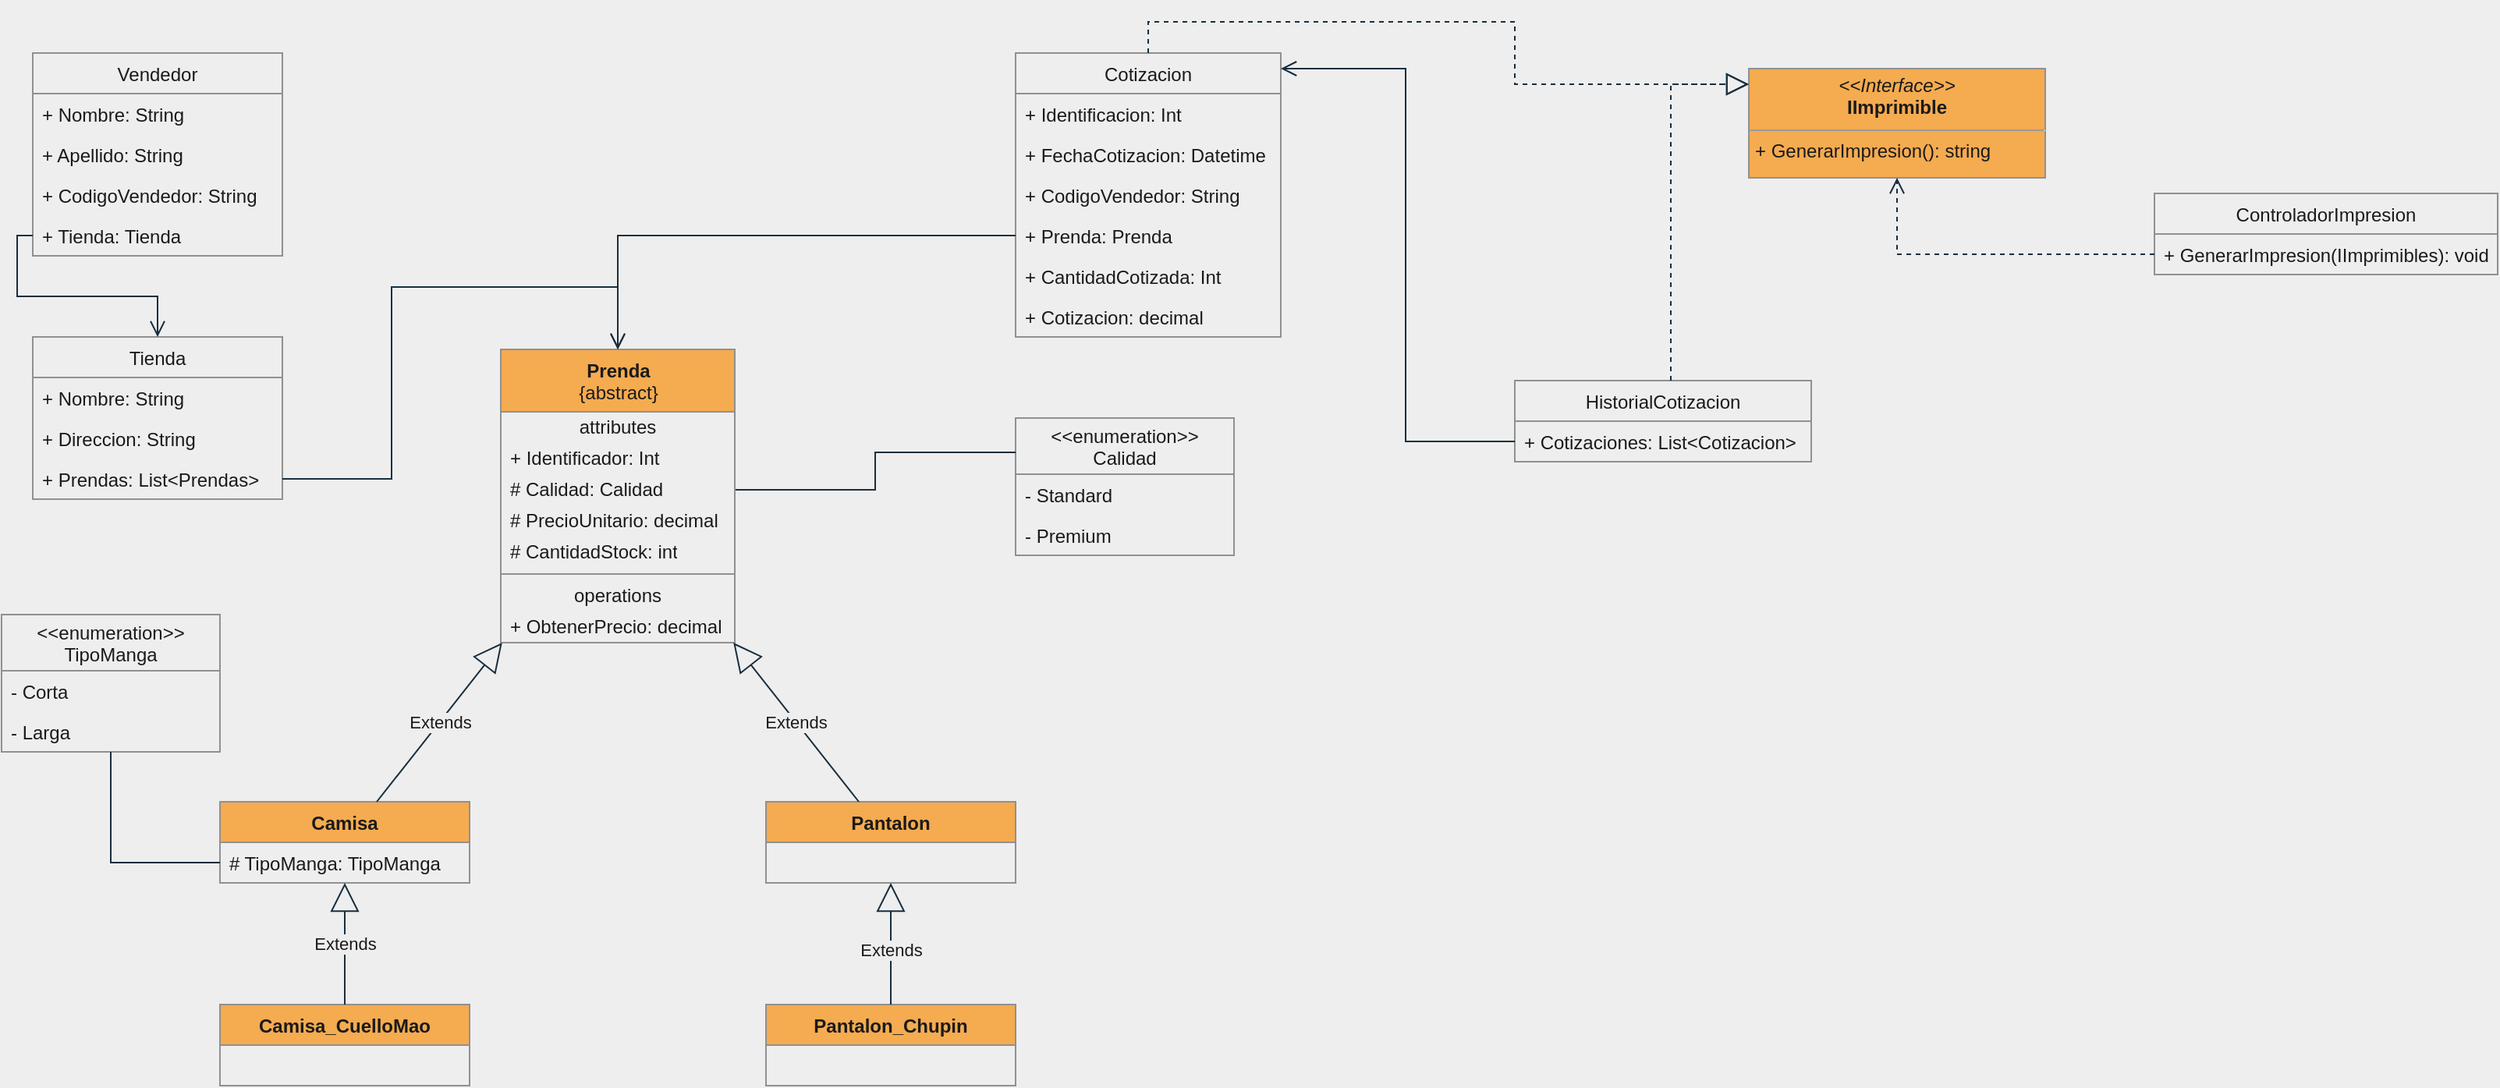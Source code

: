 <mxfile version="20.0.3" type="github">
  <diagram name="Page-1" id="c4acf3e9-155e-7222-9cf6-157b1a14988f">
    <mxGraphModel dx="1422" dy="762" grid="1" gridSize="10" guides="1" tooltips="1" connect="1" arrows="1" fold="1" page="1" pageScale="1" pageWidth="850" pageHeight="1100" background="#EEEEEE" math="0" shadow="0">
      <root>
        <mxCell id="0" />
        <mxCell id="1" parent="0" />
        <mxCell id="P6olf1xMX7x4DSoyxQ6s-1" value="Vendedor" style="swimlane;fontStyle=0;childLayout=stackLayout;horizontal=1;startSize=26;fillColor=none;horizontalStack=0;resizeParent=1;resizeParentMax=0;resizeLast=0;collapsible=1;marginBottom=0;strokeColor=#909090;fontColor=#1A1A1A;" parent="1" vertex="1">
          <mxGeometry x="40" y="40" width="160" height="130" as="geometry" />
        </mxCell>
        <mxCell id="P6olf1xMX7x4DSoyxQ6s-2" value="+ Nombre: String" style="text;strokeColor=none;fillColor=none;align=left;verticalAlign=top;spacingLeft=4;spacingRight=4;overflow=hidden;rotatable=0;points=[[0,0.5],[1,0.5]];portConstraint=eastwest;fontColor=#1A1A1A;" parent="P6olf1xMX7x4DSoyxQ6s-1" vertex="1">
          <mxGeometry y="26" width="160" height="26" as="geometry" />
        </mxCell>
        <mxCell id="P6olf1xMX7x4DSoyxQ6s-3" value="+ Apellido: String" style="text;strokeColor=none;fillColor=none;align=left;verticalAlign=top;spacingLeft=4;spacingRight=4;overflow=hidden;rotatable=0;points=[[0,0.5],[1,0.5]];portConstraint=eastwest;fontColor=#1A1A1A;" parent="P6olf1xMX7x4DSoyxQ6s-1" vertex="1">
          <mxGeometry y="52" width="160" height="26" as="geometry" />
        </mxCell>
        <mxCell id="P6olf1xMX7x4DSoyxQ6s-4" value="+ CodigoVendedor: String" style="text;strokeColor=none;fillColor=none;align=left;verticalAlign=top;spacingLeft=4;spacingRight=4;overflow=hidden;rotatable=0;points=[[0,0.5],[1,0.5]];portConstraint=eastwest;fontColor=#1A1A1A;" parent="P6olf1xMX7x4DSoyxQ6s-1" vertex="1">
          <mxGeometry y="78" width="160" height="26" as="geometry" />
        </mxCell>
        <mxCell id="P6olf1xMX7x4DSoyxQ6s-18" value="+ Tienda: Tienda" style="text;strokeColor=none;fillColor=none;align=left;verticalAlign=top;spacingLeft=4;spacingRight=4;overflow=hidden;rotatable=0;points=[[0,0.5],[1,0.5]];portConstraint=eastwest;fontColor=#1A1A1A;" parent="P6olf1xMX7x4DSoyxQ6s-1" vertex="1">
          <mxGeometry y="104" width="160" height="26" as="geometry" />
        </mxCell>
        <mxCell id="P6olf1xMX7x4DSoyxQ6s-5" value="Cotizacion" style="swimlane;fontStyle=0;childLayout=stackLayout;horizontal=1;startSize=26;fillColor=none;horizontalStack=0;resizeParent=1;resizeParentMax=0;resizeLast=0;collapsible=1;marginBottom=0;strokeColor=#909090;fontColor=#1A1A1A;" parent="1" vertex="1">
          <mxGeometry x="670" y="40" width="170" height="182" as="geometry">
            <mxRectangle x="480" y="40" width="100" height="30" as="alternateBounds" />
          </mxGeometry>
        </mxCell>
        <mxCell id="P6olf1xMX7x4DSoyxQ6s-6" value="+ Identificacion: Int&#xa;" style="text;strokeColor=none;fillColor=none;align=left;verticalAlign=top;spacingLeft=4;spacingRight=4;overflow=hidden;rotatable=0;points=[[0,0.5],[1,0.5]];portConstraint=eastwest;fontColor=#1A1A1A;" parent="P6olf1xMX7x4DSoyxQ6s-5" vertex="1">
          <mxGeometry y="26" width="170" height="26" as="geometry" />
        </mxCell>
        <mxCell id="P6olf1xMX7x4DSoyxQ6s-7" value="+ FechaCotizacion: Datetime" style="text;strokeColor=none;fillColor=none;align=left;verticalAlign=top;spacingLeft=4;spacingRight=4;overflow=hidden;rotatable=0;points=[[0,0.5],[1,0.5]];portConstraint=eastwest;fontColor=#1A1A1A;" parent="P6olf1xMX7x4DSoyxQ6s-5" vertex="1">
          <mxGeometry y="52" width="170" height="26" as="geometry" />
        </mxCell>
        <mxCell id="P6olf1xMX7x4DSoyxQ6s-8" value="+ CodigoVendedor: String" style="text;strokeColor=none;fillColor=none;align=left;verticalAlign=top;spacingLeft=4;spacingRight=4;overflow=hidden;rotatable=0;points=[[0,0.5],[1,0.5]];portConstraint=eastwest;fontColor=#1A1A1A;" parent="P6olf1xMX7x4DSoyxQ6s-5" vertex="1">
          <mxGeometry y="78" width="170" height="26" as="geometry" />
        </mxCell>
        <mxCell id="P6olf1xMX7x4DSoyxQ6s-11" value="+ Prenda: Prenda" style="text;strokeColor=none;fillColor=none;align=left;verticalAlign=top;spacingLeft=4;spacingRight=4;overflow=hidden;rotatable=0;points=[[0,0.5],[1,0.5]];portConstraint=eastwest;fontColor=#1A1A1A;" parent="P6olf1xMX7x4DSoyxQ6s-5" vertex="1">
          <mxGeometry y="104" width="170" height="26" as="geometry" />
        </mxCell>
        <mxCell id="P6olf1xMX7x4DSoyxQ6s-12" value="+ CantidadCotizada: Int" style="text;strokeColor=none;fillColor=none;align=left;verticalAlign=top;spacingLeft=4;spacingRight=4;overflow=hidden;rotatable=0;points=[[0,0.5],[1,0.5]];portConstraint=eastwest;fontColor=#1A1A1A;" parent="P6olf1xMX7x4DSoyxQ6s-5" vertex="1">
          <mxGeometry y="130" width="170" height="26" as="geometry" />
        </mxCell>
        <mxCell id="P6olf1xMX7x4DSoyxQ6s-13" value="+ Cotizacion: decimal" style="text;strokeColor=none;fillColor=none;align=left;verticalAlign=top;spacingLeft=4;spacingRight=4;overflow=hidden;rotatable=0;points=[[0,0.5],[1,0.5]];portConstraint=eastwest;fontColor=#1A1A1A;" parent="P6olf1xMX7x4DSoyxQ6s-5" vertex="1">
          <mxGeometry y="156" width="170" height="26" as="geometry" />
        </mxCell>
        <mxCell id="P6olf1xMX7x4DSoyxQ6s-14" value="Tienda" style="swimlane;fontStyle=0;childLayout=stackLayout;horizontal=1;startSize=26;fillColor=none;horizontalStack=0;resizeParent=1;resizeParentMax=0;resizeLast=0;collapsible=1;marginBottom=0;strokeColor=#909090;fontColor=#1A1A1A;" parent="1" vertex="1">
          <mxGeometry x="40" y="222" width="160" height="104" as="geometry" />
        </mxCell>
        <mxCell id="P6olf1xMX7x4DSoyxQ6s-15" value="+ Nombre: String" style="text;strokeColor=none;fillColor=none;align=left;verticalAlign=top;spacingLeft=4;spacingRight=4;overflow=hidden;rotatable=0;points=[[0,0.5],[1,0.5]];portConstraint=eastwest;fontColor=#1A1A1A;" parent="P6olf1xMX7x4DSoyxQ6s-14" vertex="1">
          <mxGeometry y="26" width="160" height="26" as="geometry" />
        </mxCell>
        <mxCell id="P6olf1xMX7x4DSoyxQ6s-16" value="+ Direccion: String" style="text;strokeColor=none;fillColor=none;align=left;verticalAlign=top;spacingLeft=4;spacingRight=4;overflow=hidden;rotatable=0;points=[[0,0.5],[1,0.5]];portConstraint=eastwest;fontColor=#1A1A1A;" parent="P6olf1xMX7x4DSoyxQ6s-14" vertex="1">
          <mxGeometry y="52" width="160" height="26" as="geometry" />
        </mxCell>
        <mxCell id="P6olf1xMX7x4DSoyxQ6s-17" value="+ Prendas: List&lt;Prendas&gt;" style="text;strokeColor=none;fillColor=none;align=left;verticalAlign=top;spacingLeft=4;spacingRight=4;overflow=hidden;rotatable=0;points=[[0,0.5],[1,0.5]];portConstraint=eastwest;fontColor=#1A1A1A;" parent="P6olf1xMX7x4DSoyxQ6s-14" vertex="1">
          <mxGeometry y="78" width="160" height="26" as="geometry" />
        </mxCell>
        <mxCell id="P6olf1xMX7x4DSoyxQ6s-26" value="&lt;&lt;enumeration&gt;&gt;&#xa;Calidad" style="swimlane;fontStyle=0;childLayout=stackLayout;horizontal=1;startSize=36;fillColor=none;horizontalStack=0;resizeParent=1;resizeParentMax=0;resizeLast=0;collapsible=1;marginBottom=0;strokeColor=#909090;fontColor=#1A1A1A;" parent="1" vertex="1">
          <mxGeometry x="670" y="274" width="140" height="88" as="geometry" />
        </mxCell>
        <mxCell id="P6olf1xMX7x4DSoyxQ6s-27" value="- Standard" style="text;strokeColor=none;fillColor=none;align=left;verticalAlign=top;spacingLeft=4;spacingRight=4;overflow=hidden;rotatable=0;points=[[0,0.5],[1,0.5]];portConstraint=eastwest;fontColor=#1A1A1A;" parent="P6olf1xMX7x4DSoyxQ6s-26" vertex="1">
          <mxGeometry y="36" width="140" height="26" as="geometry" />
        </mxCell>
        <mxCell id="P6olf1xMX7x4DSoyxQ6s-28" value="- Premium" style="text;strokeColor=none;fillColor=none;align=left;verticalAlign=top;spacingLeft=4;spacingRight=4;overflow=hidden;rotatable=0;points=[[0,0.5],[1,0.5]];portConstraint=eastwest;fontColor=#1A1A1A;" parent="P6olf1xMX7x4DSoyxQ6s-26" vertex="1">
          <mxGeometry y="62" width="140" height="26" as="geometry" />
        </mxCell>
        <mxCell id="P6olf1xMX7x4DSoyxQ6s-33" style="edgeStyle=orthogonalEdgeStyle;rounded=0;orthogonalLoop=1;jettySize=auto;html=1;entryX=0;entryY=0.25;entryDx=0;entryDy=0;endArrow=none;endFill=0;labelBackgroundColor=#EEEEEE;strokeColor=#182E3E;fontColor=#1A1A1A;" parent="1" source="d8b3vOoTN7vGxQ_mSlxQ-3" target="P6olf1xMX7x4DSoyxQ6s-26" edge="1">
          <mxGeometry relative="1" as="geometry">
            <mxPoint x="510" y="239" as="sourcePoint" />
          </mxGeometry>
        </mxCell>
        <mxCell id="d8b3vOoTN7vGxQ_mSlxQ-1" value="&lt;b&gt;Prenda&lt;/b&gt;&lt;br&gt;{abstract}" style="swimlane;fontStyle=0;align=center;verticalAlign=top;childLayout=stackLayout;horizontal=1;startSize=40;horizontalStack=0;resizeParent=1;resizeParentMax=0;resizeLast=0;collapsible=0;marginBottom=0;html=1;fillColor=#F5AB50;strokeColor=#909090;fontColor=#1A1A1A;" parent="1" vertex="1">
          <mxGeometry x="340" y="230" width="150" height="188" as="geometry" />
        </mxCell>
        <mxCell id="d8b3vOoTN7vGxQ_mSlxQ-2" value="attributes" style="text;html=1;strokeColor=none;fillColor=none;align=center;verticalAlign=middle;spacingLeft=4;spacingRight=4;overflow=hidden;rotatable=0;points=[[0,0.5],[1,0.5]];portConstraint=eastwest;fontColor=#1A1A1A;" parent="d8b3vOoTN7vGxQ_mSlxQ-1" vertex="1">
          <mxGeometry y="40" width="150" height="20" as="geometry" />
        </mxCell>
        <mxCell id="d8b3vOoTN7vGxQ_mSlxQ-9" value="+ Identificador: Int" style="text;html=1;strokeColor=none;fillColor=none;align=left;verticalAlign=middle;spacingLeft=4;spacingRight=4;overflow=hidden;rotatable=0;points=[[0,0.5],[1,0.5]];portConstraint=eastwest;fontColor=#1A1A1A;" parent="d8b3vOoTN7vGxQ_mSlxQ-1" vertex="1">
          <mxGeometry y="60" width="150" height="20" as="geometry" />
        </mxCell>
        <mxCell id="d8b3vOoTN7vGxQ_mSlxQ-3" value="# Calidad: Calidad" style="text;html=1;strokeColor=none;fillColor=none;align=left;verticalAlign=middle;spacingLeft=4;spacingRight=4;overflow=hidden;rotatable=0;points=[[0,0.5],[1,0.5]];portConstraint=eastwest;fontColor=#1A1A1A;" parent="d8b3vOoTN7vGxQ_mSlxQ-1" vertex="1">
          <mxGeometry y="80" width="150" height="20" as="geometry" />
        </mxCell>
        <mxCell id="d8b3vOoTN7vGxQ_mSlxQ-10" value="# PrecioUnitario: decimal" style="text;html=1;strokeColor=none;fillColor=none;align=left;verticalAlign=middle;spacingLeft=4;spacingRight=4;overflow=hidden;rotatable=0;points=[[0,0.5],[1,0.5]];portConstraint=eastwest;fontColor=#1A1A1A;" parent="d8b3vOoTN7vGxQ_mSlxQ-1" vertex="1">
          <mxGeometry y="100" width="150" height="20" as="geometry" />
        </mxCell>
        <mxCell id="d8b3vOoTN7vGxQ_mSlxQ-11" value="# CantidadStock: int" style="text;html=1;strokeColor=none;fillColor=none;align=left;verticalAlign=middle;spacingLeft=4;spacingRight=4;overflow=hidden;rotatable=0;points=[[0,0.5],[1,0.5]];portConstraint=eastwest;fontColor=#1A1A1A;" parent="d8b3vOoTN7vGxQ_mSlxQ-1" vertex="1">
          <mxGeometry y="120" width="150" height="20" as="geometry" />
        </mxCell>
        <mxCell id="d8b3vOoTN7vGxQ_mSlxQ-6" value="" style="line;strokeWidth=1;fillColor=none;align=left;verticalAlign=middle;spacingTop=-1;spacingLeft=3;spacingRight=3;rotatable=0;labelPosition=right;points=[];portConstraint=eastwest;labelBackgroundColor=#EEEEEE;strokeColor=#909090;fontColor=#1A1A1A;" parent="d8b3vOoTN7vGxQ_mSlxQ-1" vertex="1">
          <mxGeometry y="140" width="150" height="8" as="geometry" />
        </mxCell>
        <mxCell id="d8b3vOoTN7vGxQ_mSlxQ-7" value="operations" style="text;html=1;strokeColor=none;fillColor=none;align=center;verticalAlign=middle;spacingLeft=4;spacingRight=4;overflow=hidden;rotatable=0;points=[[0,0.5],[1,0.5]];portConstraint=eastwest;fontColor=#1A1A1A;" parent="d8b3vOoTN7vGxQ_mSlxQ-1" vertex="1">
          <mxGeometry y="148" width="150" height="20" as="geometry" />
        </mxCell>
        <mxCell id="d8b3vOoTN7vGxQ_mSlxQ-8" value="+ ObtenerPrecio: decimal" style="text;html=1;strokeColor=none;fillColor=none;align=left;verticalAlign=middle;spacingLeft=4;spacingRight=4;overflow=hidden;rotatable=0;points=[[0,0.5],[1,0.5]];portConstraint=eastwest;fontColor=#1A1A1A;" parent="d8b3vOoTN7vGxQ_mSlxQ-1" vertex="1">
          <mxGeometry y="168" width="150" height="20" as="geometry" />
        </mxCell>
        <mxCell id="d8b3vOoTN7vGxQ_mSlxQ-13" value="Camisa" style="swimlane;fontStyle=1;align=center;verticalAlign=top;childLayout=stackLayout;horizontal=1;startSize=26;horizontalStack=0;resizeParent=1;resizeParentMax=0;resizeLast=0;collapsible=1;marginBottom=0;fillColor=#F5AB50;strokeColor=#909090;fontColor=#1A1A1A;" parent="1" vertex="1">
          <mxGeometry x="160" y="520" width="160" height="52" as="geometry" />
        </mxCell>
        <mxCell id="d8b3vOoTN7vGxQ_mSlxQ-14" value="# TipoManga: TipoManga" style="text;strokeColor=none;fillColor=none;align=left;verticalAlign=top;spacingLeft=4;spacingRight=4;overflow=hidden;rotatable=0;points=[[0,0.5],[1,0.5]];portConstraint=eastwest;fontColor=#1A1A1A;" parent="d8b3vOoTN7vGxQ_mSlxQ-13" vertex="1">
          <mxGeometry y="26" width="160" height="26" as="geometry" />
        </mxCell>
        <mxCell id="d8b3vOoTN7vGxQ_mSlxQ-19" value="Pantalon" style="swimlane;fontStyle=1;align=center;verticalAlign=top;childLayout=stackLayout;horizontal=1;startSize=26;horizontalStack=0;resizeParent=1;resizeParentMax=0;resizeLast=0;collapsible=1;marginBottom=0;fillColor=#F5AB50;strokeColor=#909090;fontColor=#1A1A1A;" parent="1" vertex="1">
          <mxGeometry x="510" y="520" width="160" height="52" as="geometry" />
        </mxCell>
        <mxCell id="d8b3vOoTN7vGxQ_mSlxQ-22" value="Camisa_CuelloMao" style="swimlane;fontStyle=1;align=center;verticalAlign=top;childLayout=stackLayout;horizontal=1;startSize=26;horizontalStack=0;resizeParent=1;resizeParentMax=0;resizeLast=0;collapsible=1;marginBottom=0;fillColor=#F5AB50;strokeColor=#909090;fontColor=#1A1A1A;" parent="1" vertex="1">
          <mxGeometry x="160" y="650" width="160" height="52" as="geometry" />
        </mxCell>
        <mxCell id="d8b3vOoTN7vGxQ_mSlxQ-25" value="Pantalon_Chupin" style="swimlane;fontStyle=1;align=center;verticalAlign=top;childLayout=stackLayout;horizontal=1;startSize=26;horizontalStack=0;resizeParent=1;resizeParentMax=0;resizeLast=0;collapsible=1;marginBottom=0;fillColor=#F5AB50;strokeColor=#909090;fontColor=#1A1A1A;" parent="1" vertex="1">
          <mxGeometry x="510" y="650" width="160" height="52" as="geometry" />
        </mxCell>
        <mxCell id="d8b3vOoTN7vGxQ_mSlxQ-27" value="&lt;&lt;enumeration&gt;&gt;&#xa;TipoManga" style="swimlane;fontStyle=0;childLayout=stackLayout;horizontal=1;startSize=36;fillColor=none;horizontalStack=0;resizeParent=1;resizeParentMax=0;resizeLast=0;collapsible=1;marginBottom=0;strokeColor=#909090;fontColor=#1A1A1A;" parent="1" vertex="1">
          <mxGeometry x="20" y="400" width="140" height="88" as="geometry" />
        </mxCell>
        <mxCell id="d8b3vOoTN7vGxQ_mSlxQ-28" value="- Corta" style="text;strokeColor=none;fillColor=none;align=left;verticalAlign=top;spacingLeft=4;spacingRight=4;overflow=hidden;rotatable=0;points=[[0,0.5],[1,0.5]];portConstraint=eastwest;fontColor=#1A1A1A;" parent="d8b3vOoTN7vGxQ_mSlxQ-27" vertex="1">
          <mxGeometry y="36" width="140" height="26" as="geometry" />
        </mxCell>
        <mxCell id="d8b3vOoTN7vGxQ_mSlxQ-29" value="- Larga" style="text;strokeColor=none;fillColor=none;align=left;verticalAlign=top;spacingLeft=4;spacingRight=4;overflow=hidden;rotatable=0;points=[[0,0.5],[1,0.5]];portConstraint=eastwest;fontColor=#1A1A1A;" parent="d8b3vOoTN7vGxQ_mSlxQ-27" vertex="1">
          <mxGeometry y="62" width="140" height="26" as="geometry" />
        </mxCell>
        <mxCell id="d8b3vOoTN7vGxQ_mSlxQ-30" style="rounded=0;orthogonalLoop=1;jettySize=auto;html=1;endArrow=none;endFill=0;edgeStyle=orthogonalEdgeStyle;sourcePerimeterSpacing=0;labelBackgroundColor=#EEEEEE;strokeColor=#182E3E;fontColor=#1A1A1A;" parent="1" source="d8b3vOoTN7vGxQ_mSlxQ-14" target="d8b3vOoTN7vGxQ_mSlxQ-27" edge="1">
          <mxGeometry relative="1" as="geometry" />
        </mxCell>
        <mxCell id="d8b3vOoTN7vGxQ_mSlxQ-34" value="&lt;p style=&quot;margin:0px;margin-top:4px;text-align:center;&quot;&gt;&lt;i&gt;&amp;lt;&amp;lt;Interface&amp;gt;&amp;gt;&lt;/i&gt;&lt;br&gt;&lt;b&gt;IImprimible&lt;/b&gt;&lt;/p&gt;&lt;hr size=&quot;1&quot;&gt;&lt;p style=&quot;margin:0px;margin-left:4px;&quot;&gt;+ GenerarImpresion(): string&lt;/p&gt;" style="verticalAlign=top;align=left;overflow=fill;fontSize=12;fontFamily=Helvetica;html=1;fillColor=#F5AB50;strokeColor=#909090;fontColor=#1A1A1A;" parent="1" vertex="1">
          <mxGeometry x="1140" y="50" width="190" height="70" as="geometry" />
        </mxCell>
        <mxCell id="d8b3vOoTN7vGxQ_mSlxQ-36" value="HistorialCotizacion" style="swimlane;fontStyle=0;childLayout=stackLayout;horizontal=1;startSize=26;fillColor=none;horizontalStack=0;resizeParent=1;resizeParentMax=0;resizeLast=0;collapsible=1;marginBottom=0;strokeColor=#909090;fontColor=#1A1A1A;" parent="1" vertex="1">
          <mxGeometry x="990" y="250" width="190" height="52" as="geometry">
            <mxRectangle x="480" y="40" width="100" height="30" as="alternateBounds" />
          </mxGeometry>
        </mxCell>
        <mxCell id="d8b3vOoTN7vGxQ_mSlxQ-37" value="+ Cotizaciones: List&lt;Cotizacion&gt;&#xa;" style="text;strokeColor=none;fillColor=none;align=left;verticalAlign=top;spacingLeft=4;spacingRight=4;overflow=hidden;rotatable=0;points=[[0,0.5],[1,0.5]];portConstraint=eastwest;fontColor=#1A1A1A;" parent="d8b3vOoTN7vGxQ_mSlxQ-36" vertex="1">
          <mxGeometry y="26" width="190" height="26" as="geometry" />
        </mxCell>
        <mxCell id="d8b3vOoTN7vGxQ_mSlxQ-46" value="ControladorImpresion" style="swimlane;fontStyle=0;childLayout=stackLayout;horizontal=1;startSize=26;fillColor=none;horizontalStack=0;resizeParent=1;resizeParentMax=0;resizeLast=0;collapsible=1;marginBottom=0;strokeColor=#909090;fontColor=#1A1A1A;" parent="1" vertex="1">
          <mxGeometry x="1400" y="130" width="220" height="52" as="geometry">
            <mxRectangle x="480" y="40" width="100" height="30" as="alternateBounds" />
          </mxGeometry>
        </mxCell>
        <mxCell id="d8b3vOoTN7vGxQ_mSlxQ-48" value="+ GenerarImpresion(IImprimibles): void" style="text;strokeColor=#909090;fillColor=none;align=left;verticalAlign=top;spacingLeft=4;spacingRight=4;overflow=hidden;rotatable=0;points=[[0,0.5],[1,0.5]];portConstraint=eastwest;fontColor=#1A1A1A;" parent="d8b3vOoTN7vGxQ_mSlxQ-46" vertex="1">
          <mxGeometry y="26" width="220" height="26" as="geometry" />
        </mxCell>
        <mxCell id="d8b3vOoTN7vGxQ_mSlxQ-50" value="Extends" style="endArrow=block;endSize=16;endFill=0;html=1;rounded=0;sourcePerimeterSpacing=0;labelBackgroundColor=#EEEEEE;strokeColor=#182E3E;fontColor=#1A1A1A;" parent="1" source="d8b3vOoTN7vGxQ_mSlxQ-22" target="d8b3vOoTN7vGxQ_mSlxQ-13" edge="1">
          <mxGeometry width="160" relative="1" as="geometry">
            <mxPoint x="320" y="730" as="sourcePoint" />
            <mxPoint x="480" y="730" as="targetPoint" />
          </mxGeometry>
        </mxCell>
        <mxCell id="d8b3vOoTN7vGxQ_mSlxQ-51" value="Extends" style="endArrow=block;endSize=16;endFill=0;html=1;rounded=0;sourcePerimeterSpacing=0;labelBackgroundColor=#EEEEEE;strokeColor=#182E3E;fontColor=#1A1A1A;" parent="1" source="d8b3vOoTN7vGxQ_mSlxQ-25" target="d8b3vOoTN7vGxQ_mSlxQ-19" edge="1">
          <mxGeometry x="-0.098" width="160" relative="1" as="geometry">
            <mxPoint x="250" y="660" as="sourcePoint" />
            <mxPoint x="250" y="582" as="targetPoint" />
            <Array as="points" />
            <mxPoint as="offset" />
          </mxGeometry>
        </mxCell>
        <mxCell id="d8b3vOoTN7vGxQ_mSlxQ-52" value="Extends" style="endArrow=block;endSize=16;endFill=0;html=1;rounded=0;sourcePerimeterSpacing=0;labelBackgroundColor=#EEEEEE;strokeColor=#182E3E;fontColor=#1A1A1A;" parent="1" source="d8b3vOoTN7vGxQ_mSlxQ-13" target="d8b3vOoTN7vGxQ_mSlxQ-1" edge="1">
          <mxGeometry width="160" relative="1" as="geometry">
            <mxPoint x="260" y="670" as="sourcePoint" />
            <mxPoint x="260" y="592" as="targetPoint" />
          </mxGeometry>
        </mxCell>
        <mxCell id="d8b3vOoTN7vGxQ_mSlxQ-53" value="Extends" style="endArrow=block;endSize=16;endFill=0;html=1;rounded=0;sourcePerimeterSpacing=0;labelBackgroundColor=#EEEEEE;strokeColor=#182E3E;fontColor=#1A1A1A;" parent="1" source="d8b3vOoTN7vGxQ_mSlxQ-19" target="d8b3vOoTN7vGxQ_mSlxQ-1" edge="1">
          <mxGeometry width="160" relative="1" as="geometry">
            <mxPoint x="270" y="680" as="sourcePoint" />
            <mxPoint x="270" y="602" as="targetPoint" />
          </mxGeometry>
        </mxCell>
        <mxCell id="d8b3vOoTN7vGxQ_mSlxQ-68" value="" style="endArrow=block;dashed=1;endFill=0;endSize=12;html=1;rounded=0;sourcePerimeterSpacing=0;edgeStyle=orthogonalEdgeStyle;labelBackgroundColor=#EEEEEE;strokeColor=#182E3E;fontColor=#1A1A1A;" parent="1" source="P6olf1xMX7x4DSoyxQ6s-5" target="d8b3vOoTN7vGxQ_mSlxQ-34" edge="1">
          <mxGeometry width="160" relative="1" as="geometry">
            <mxPoint x="980" y="150" as="sourcePoint" />
            <mxPoint x="1140" y="150" as="targetPoint" />
            <Array as="points">
              <mxPoint x="755" y="20" />
              <mxPoint x="990" y="20" />
              <mxPoint x="990" y="60" />
            </Array>
          </mxGeometry>
        </mxCell>
        <mxCell id="d8b3vOoTN7vGxQ_mSlxQ-69" value="" style="endArrow=block;dashed=1;endFill=0;endSize=12;html=1;rounded=0;sourcePerimeterSpacing=0;edgeStyle=orthogonalEdgeStyle;labelBackgroundColor=#EEEEEE;strokeColor=#182E3E;fontColor=#1A1A1A;" parent="1" source="d8b3vOoTN7vGxQ_mSlxQ-36" target="d8b3vOoTN7vGxQ_mSlxQ-34" edge="1">
          <mxGeometry width="160" relative="1" as="geometry">
            <mxPoint x="990" y="160" as="sourcePoint" />
            <mxPoint x="1150" y="160" as="targetPoint" />
            <Array as="points">
              <mxPoint x="1090" y="60" />
            </Array>
          </mxGeometry>
        </mxCell>
        <mxCell id="TcU1bkjwZMseAj51Qgip-1" value="" style="endArrow=open;startArrow=none;endFill=0;startFill=0;endSize=8;html=1;verticalAlign=bottom;labelBackgroundColor=none;strokeWidth=1;rounded=0;edgeStyle=orthogonalEdgeStyle;strokeColor=#182E3E;fontColor=#1A1A1A;" parent="1" source="P6olf1xMX7x4DSoyxQ6s-18" target="P6olf1xMX7x4DSoyxQ6s-14" edge="1">
          <mxGeometry width="160" relative="1" as="geometry">
            <mxPoint x="400" y="100" as="sourcePoint" />
            <mxPoint x="560" y="100" as="targetPoint" />
          </mxGeometry>
        </mxCell>
        <mxCell id="TcU1bkjwZMseAj51Qgip-2" value="" style="endArrow=open;startArrow=none;endFill=0;startFill=0;endSize=8;html=1;verticalAlign=bottom;labelBackgroundColor=none;strokeWidth=1;rounded=0;exitX=0;exitY=0.5;exitDx=0;exitDy=0;edgeStyle=orthogonalEdgeStyle;strokeColor=#182E3E;fontColor=#1A1A1A;" parent="1" source="P6olf1xMX7x4DSoyxQ6s-11" target="d8b3vOoTN7vGxQ_mSlxQ-1" edge="1">
          <mxGeometry width="160" relative="1" as="geometry">
            <mxPoint x="410" y="110" as="sourcePoint" />
            <mxPoint x="570" y="110" as="targetPoint" />
          </mxGeometry>
        </mxCell>
        <mxCell id="TcU1bkjwZMseAj51Qgip-3" value="" style="endArrow=open;startArrow=none;endFill=0;startFill=0;endSize=8;html=1;verticalAlign=bottom;labelBackgroundColor=none;strokeWidth=1;rounded=0;edgeStyle=orthogonalEdgeStyle;strokeColor=#182E3E;fontColor=#1A1A1A;" parent="1" source="P6olf1xMX7x4DSoyxQ6s-17" target="d8b3vOoTN7vGxQ_mSlxQ-1" edge="1">
          <mxGeometry width="160" relative="1" as="geometry">
            <mxPoint x="410" y="110" as="sourcePoint" />
            <mxPoint x="570" y="110" as="targetPoint" />
            <Array as="points">
              <mxPoint x="270" y="313" />
              <mxPoint x="270" y="190" />
              <mxPoint x="415" y="190" />
            </Array>
          </mxGeometry>
        </mxCell>
        <mxCell id="TcU1bkjwZMseAj51Qgip-4" value="" style="endArrow=open;startArrow=none;endFill=0;startFill=0;endSize=8;html=1;verticalAlign=bottom;labelBackgroundColor=none;strokeWidth=1;rounded=0;edgeStyle=orthogonalEdgeStyle;strokeColor=#182E3E;fontColor=#1A1A1A;" parent="1" source="d8b3vOoTN7vGxQ_mSlxQ-37" target="P6olf1xMX7x4DSoyxQ6s-5" edge="1">
          <mxGeometry width="160" relative="1" as="geometry">
            <mxPoint x="420" y="120" as="sourcePoint" />
            <mxPoint x="580" y="120" as="targetPoint" />
            <Array as="points">
              <mxPoint x="920" y="289" />
              <mxPoint x="920" y="50" />
            </Array>
          </mxGeometry>
        </mxCell>
        <mxCell id="TcU1bkjwZMseAj51Qgip-5" value="" style="endArrow=open;startArrow=none;endFill=0;startFill=0;endSize=8;html=1;verticalAlign=bottom;labelBackgroundColor=none;strokeWidth=1;rounded=0;edgeStyle=orthogonalEdgeStyle;dashed=1;strokeColor=#182E3E;fontColor=#1A1A1A;" parent="1" target="d8b3vOoTN7vGxQ_mSlxQ-34" edge="1" source="d8b3vOoTN7vGxQ_mSlxQ-48">
          <mxGeometry width="160" relative="1" as="geometry">
            <mxPoint x="1400" y="340" as="sourcePoint" />
            <mxPoint x="425" y="240" as="targetPoint" />
          </mxGeometry>
        </mxCell>
      </root>
    </mxGraphModel>
  </diagram>
</mxfile>
